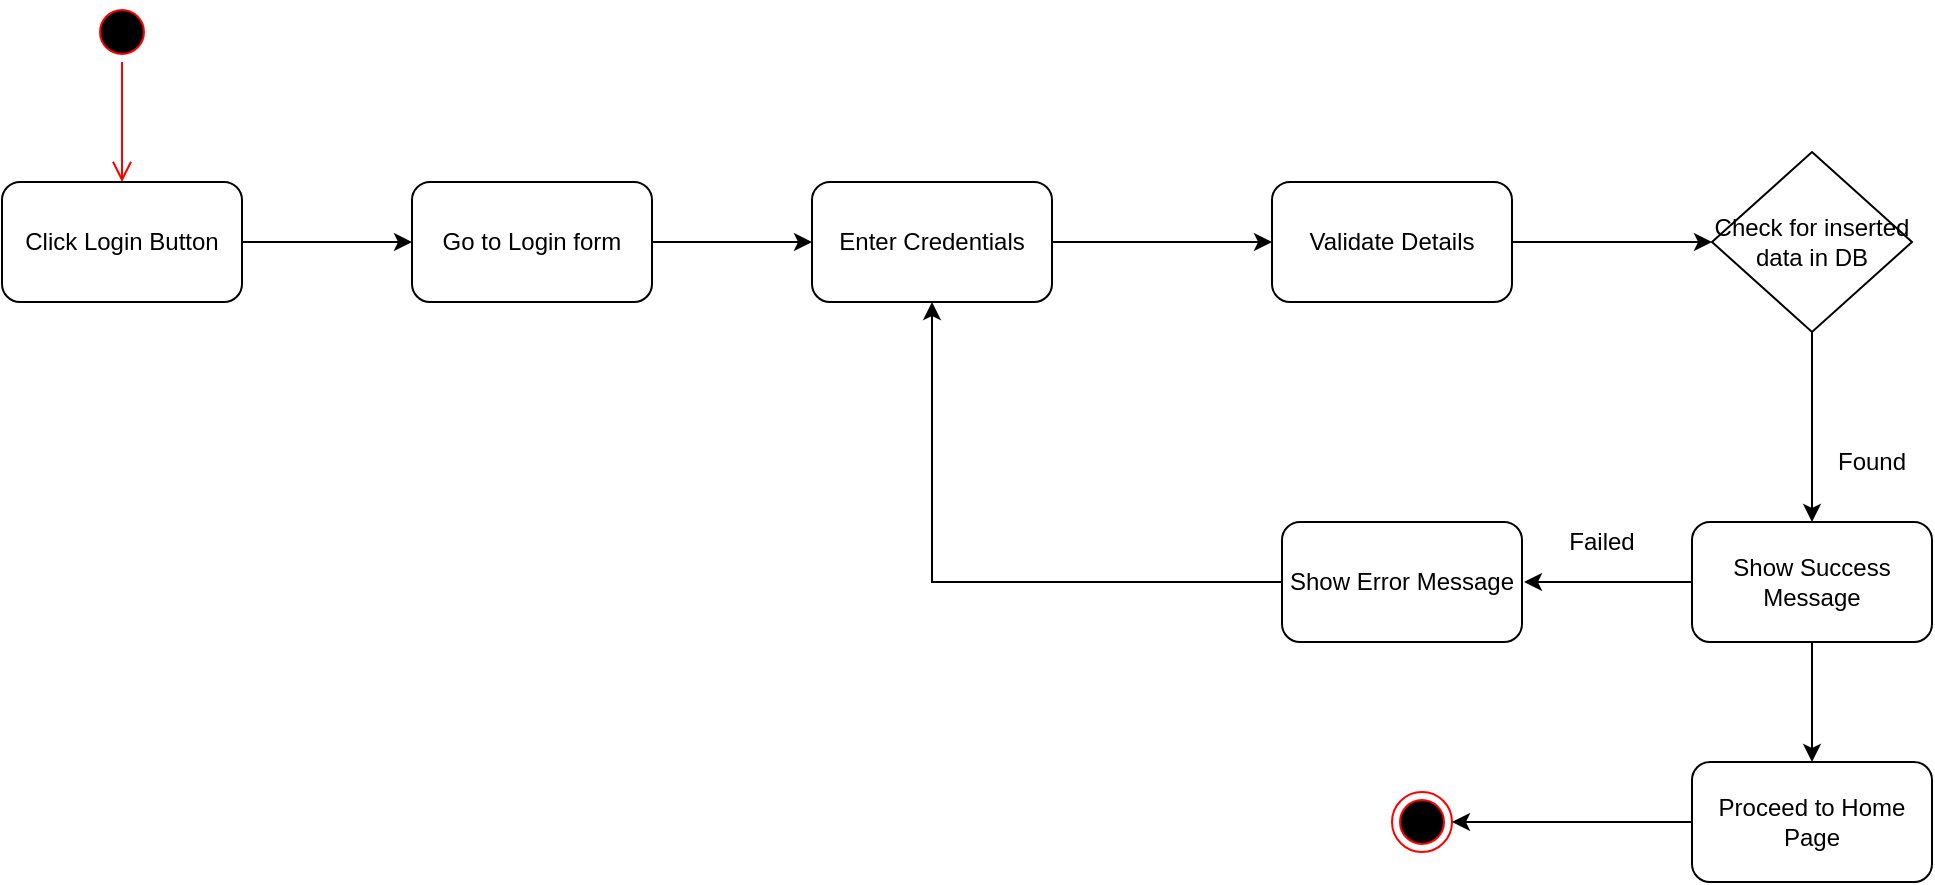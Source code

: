 <mxfile version="10.6.3" type="device"><diagram id="DP94AzspVRqVs0FC97Al" name="Page-1"><mxGraphModel dx="1358" dy="750" grid="1" gridSize="10" guides="1" tooltips="1" connect="1" arrows="1" fold="1" page="1" pageScale="1" pageWidth="1169" pageHeight="827" math="0" shadow="0"><root><mxCell id="0"/><mxCell id="1" parent="0"/><mxCell id="HlpJmoHyJeELnDshYDKf-1" value="" style="ellipse;html=1;shape=startState;fillColor=#000000;strokeColor=#ff0000;" vertex="1" parent="1"><mxGeometry x="130" y="40" width="30" height="30" as="geometry"/></mxCell><mxCell id="HlpJmoHyJeELnDshYDKf-2" value="" style="edgeStyle=orthogonalEdgeStyle;html=1;verticalAlign=bottom;endArrow=open;endSize=8;strokeColor=#ff0000;" edge="1" source="HlpJmoHyJeELnDshYDKf-1" parent="1"><mxGeometry relative="1" as="geometry"><mxPoint x="145" y="130" as="targetPoint"/></mxGeometry></mxCell><mxCell id="HlpJmoHyJeELnDshYDKf-3" value="Click Login Button" style="rounded=1;whiteSpace=wrap;html=1;" vertex="1" parent="1"><mxGeometry x="85" y="130" width="120" height="60" as="geometry"/></mxCell><mxCell id="HlpJmoHyJeELnDshYDKf-4" value="" style="endArrow=classic;html=1;exitX=1;exitY=0.5;exitDx=0;exitDy=0;entryX=0;entryY=0.5;entryDx=0;entryDy=0;" edge="1" parent="1" source="HlpJmoHyJeELnDshYDKf-3" target="HlpJmoHyJeELnDshYDKf-5"><mxGeometry width="50" height="50" relative="1" as="geometry"><mxPoint x="280" y="185" as="sourcePoint"/><mxPoint x="310" y="160" as="targetPoint"/></mxGeometry></mxCell><mxCell id="HlpJmoHyJeELnDshYDKf-5" value="Go to Login form" style="rounded=1;whiteSpace=wrap;html=1;" vertex="1" parent="1"><mxGeometry x="290" y="130" width="120" height="60" as="geometry"/></mxCell><mxCell id="HlpJmoHyJeELnDshYDKf-6" value="Enter Credentials" style="rounded=1;whiteSpace=wrap;html=1;" vertex="1" parent="1"><mxGeometry x="490" y="130" width="120" height="60" as="geometry"/></mxCell><mxCell id="HlpJmoHyJeELnDshYDKf-7" value="" style="endArrow=classic;html=1;entryX=0;entryY=0.5;entryDx=0;entryDy=0;" edge="1" parent="1" target="HlpJmoHyJeELnDshYDKf-6"><mxGeometry width="50" height="50" relative="1" as="geometry"><mxPoint x="410" y="160" as="sourcePoint"/><mxPoint x="300" y="170" as="targetPoint"/></mxGeometry></mxCell><mxCell id="HlpJmoHyJeELnDshYDKf-9" value="" style="endArrow=classic;html=1;exitX=1;exitY=0.5;exitDx=0;exitDy=0;entryX=0;entryY=0.5;entryDx=0;entryDy=0;" edge="1" parent="1" source="HlpJmoHyJeELnDshYDKf-6" target="HlpJmoHyJeELnDshYDKf-10"><mxGeometry width="50" height="50" relative="1" as="geometry"><mxPoint x="420" y="170" as="sourcePoint"/><mxPoint x="700" y="160" as="targetPoint"/></mxGeometry></mxCell><mxCell id="HlpJmoHyJeELnDshYDKf-10" value="Validate Details" style="rounded=1;whiteSpace=wrap;html=1;" vertex="1" parent="1"><mxGeometry x="720" y="130" width="120" height="60" as="geometry"/></mxCell><mxCell id="HlpJmoHyJeELnDshYDKf-22" value="" style="edgeStyle=orthogonalEdgeStyle;rounded=0;orthogonalLoop=1;jettySize=auto;html=1;" edge="1" parent="1" source="HlpJmoHyJeELnDshYDKf-15" target="HlpJmoHyJeELnDshYDKf-18"><mxGeometry relative="1" as="geometry"/></mxCell><mxCell id="HlpJmoHyJeELnDshYDKf-15" value="Check for inserted data in DB" style="rhombus;whiteSpace=wrap;html=1;" vertex="1" parent="1"><mxGeometry x="940" y="115" width="100" height="90" as="geometry"/></mxCell><mxCell id="HlpJmoHyJeELnDshYDKf-18" value="Show Success Message" style="rounded=1;whiteSpace=wrap;html=1;" vertex="1" parent="1"><mxGeometry x="930" y="300" width="120" height="60" as="geometry"/></mxCell><mxCell id="HlpJmoHyJeELnDshYDKf-19" value="Found" style="text;html=1;strokeColor=none;fillColor=none;align=center;verticalAlign=middle;whiteSpace=wrap;rounded=0;" vertex="1" parent="1"><mxGeometry x="1000" y="260" width="40" height="20" as="geometry"/></mxCell><mxCell id="HlpJmoHyJeELnDshYDKf-20" value="" style="ellipse;html=1;shape=endState;fillColor=#000000;strokeColor=#ff0000;" vertex="1" parent="1"><mxGeometry x="780" y="435" width="30" height="30" as="geometry"/></mxCell><mxCell id="HlpJmoHyJeELnDshYDKf-21" value="" style="endArrow=classic;html=1;exitX=0;exitY=0.5;exitDx=0;exitDy=0;" edge="1" parent="1" source="HlpJmoHyJeELnDshYDKf-18"><mxGeometry width="50" height="50" relative="1" as="geometry"><mxPoint x="980" y="470" as="sourcePoint"/><mxPoint x="846" y="330" as="targetPoint"/></mxGeometry></mxCell><mxCell id="HlpJmoHyJeELnDshYDKf-23" value="" style="edgeStyle=orthogonalEdgeStyle;rounded=0;orthogonalLoop=1;jettySize=auto;html=1;entryX=0.5;entryY=1;entryDx=0;entryDy=0;exitX=0;exitY=0.5;exitDx=0;exitDy=0;" edge="1" parent="1" source="HlpJmoHyJeELnDshYDKf-25" target="HlpJmoHyJeELnDshYDKf-6"><mxGeometry relative="1" as="geometry"><mxPoint x="650" y="420" as="sourcePoint"/><mxPoint x="840" y="500" as="targetPoint"/></mxGeometry></mxCell><mxCell id="HlpJmoHyJeELnDshYDKf-24" value="Failed" style="text;html=1;strokeColor=none;fillColor=none;align=center;verticalAlign=middle;whiteSpace=wrap;rounded=0;" vertex="1" parent="1"><mxGeometry x="865" y="300" width="40" height="20" as="geometry"/></mxCell><mxCell id="HlpJmoHyJeELnDshYDKf-25" value="Show Error Message" style="rounded=1;whiteSpace=wrap;html=1;" vertex="1" parent="1"><mxGeometry x="725" y="300" width="120" height="60" as="geometry"/></mxCell><mxCell id="HlpJmoHyJeELnDshYDKf-27" value="" style="endArrow=classic;html=1;exitX=1;exitY=0.5;exitDx=0;exitDy=0;entryX=0;entryY=0.5;entryDx=0;entryDy=0;" edge="1" parent="1" source="HlpJmoHyJeELnDshYDKf-10" target="HlpJmoHyJeELnDshYDKf-15"><mxGeometry width="50" height="50" relative="1" as="geometry"><mxPoint x="620" y="170" as="sourcePoint"/><mxPoint x="730" y="170" as="targetPoint"/></mxGeometry></mxCell><mxCell id="HlpJmoHyJeELnDshYDKf-29" value="Proceed to Home Page" style="rounded=1;whiteSpace=wrap;html=1;" vertex="1" parent="1"><mxGeometry x="930" y="420" width="120" height="60" as="geometry"/></mxCell><mxCell id="HlpJmoHyJeELnDshYDKf-30" value="" style="edgeStyle=orthogonalEdgeStyle;rounded=0;orthogonalLoop=1;jettySize=auto;html=1;exitX=0.5;exitY=1;exitDx=0;exitDy=0;" edge="1" parent="1" source="HlpJmoHyJeELnDshYDKf-18"><mxGeometry relative="1" as="geometry"><mxPoint x="999.5" y="400" as="sourcePoint"/><mxPoint x="990" y="420" as="targetPoint"/></mxGeometry></mxCell><mxCell id="HlpJmoHyJeELnDshYDKf-31" value="" style="endArrow=classic;html=1;exitX=0;exitY=0.5;exitDx=0;exitDy=0;entryX=1;entryY=0.5;entryDx=0;entryDy=0;" edge="1" parent="1" source="HlpJmoHyJeELnDshYDKf-29" target="HlpJmoHyJeELnDshYDKf-20"><mxGeometry width="50" height="50" relative="1" as="geometry"><mxPoint x="940" y="340" as="sourcePoint"/><mxPoint x="856" y="340" as="targetPoint"/></mxGeometry></mxCell></root></mxGraphModel></diagram></mxfile>